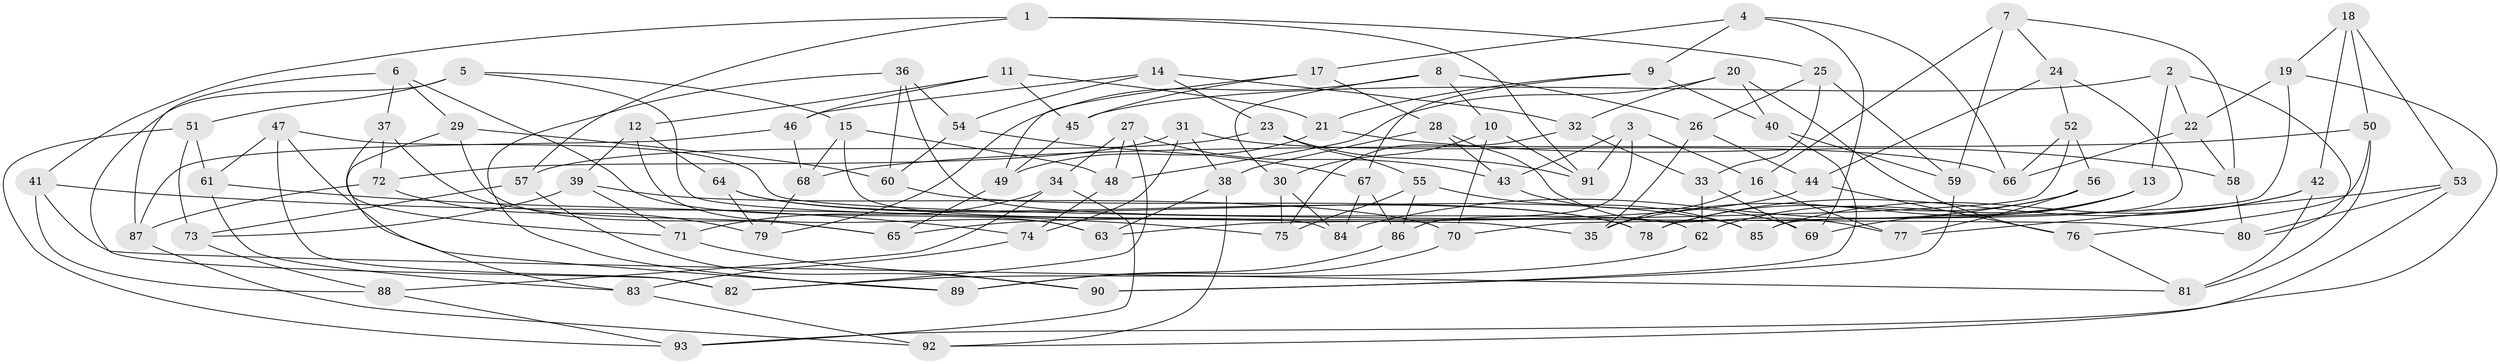 // coarse degree distribution, {6: 0.45454545454545453, 5: 0.21818181818181817, 4: 0.2545454545454545, 3: 0.07272727272727272}
// Generated by graph-tools (version 1.1) at 2025/24/03/03/25 07:24:27]
// undirected, 93 vertices, 186 edges
graph export_dot {
graph [start="1"]
  node [color=gray90,style=filled];
  1;
  2;
  3;
  4;
  5;
  6;
  7;
  8;
  9;
  10;
  11;
  12;
  13;
  14;
  15;
  16;
  17;
  18;
  19;
  20;
  21;
  22;
  23;
  24;
  25;
  26;
  27;
  28;
  29;
  30;
  31;
  32;
  33;
  34;
  35;
  36;
  37;
  38;
  39;
  40;
  41;
  42;
  43;
  44;
  45;
  46;
  47;
  48;
  49;
  50;
  51;
  52;
  53;
  54;
  55;
  56;
  57;
  58;
  59;
  60;
  61;
  62;
  63;
  64;
  65;
  66;
  67;
  68;
  69;
  70;
  71;
  72;
  73;
  74;
  75;
  76;
  77;
  78;
  79;
  80;
  81;
  82;
  83;
  84;
  85;
  86;
  87;
  88;
  89;
  90;
  91;
  92;
  93;
  1 -- 41;
  1 -- 57;
  1 -- 91;
  1 -- 25;
  2 -- 45;
  2 -- 22;
  2 -- 13;
  2 -- 80;
  3 -- 91;
  3 -- 43;
  3 -- 86;
  3 -- 16;
  4 -- 69;
  4 -- 66;
  4 -- 9;
  4 -- 17;
  5 -- 15;
  5 -- 82;
  5 -- 35;
  5 -- 51;
  6 -- 87;
  6 -- 29;
  6 -- 63;
  6 -- 37;
  7 -- 16;
  7 -- 59;
  7 -- 24;
  7 -- 58;
  8 -- 79;
  8 -- 30;
  8 -- 26;
  8 -- 10;
  9 -- 67;
  9 -- 21;
  9 -- 40;
  10 -- 91;
  10 -- 70;
  10 -- 30;
  11 -- 45;
  11 -- 21;
  11 -- 46;
  11 -- 12;
  12 -- 63;
  12 -- 64;
  12 -- 39;
  13 -- 35;
  13 -- 69;
  13 -- 62;
  14 -- 23;
  14 -- 46;
  14 -- 32;
  14 -- 54;
  15 -- 48;
  15 -- 68;
  15 -- 84;
  16 -- 77;
  16 -- 35;
  17 -- 28;
  17 -- 45;
  17 -- 49;
  18 -- 19;
  18 -- 53;
  18 -- 42;
  18 -- 50;
  19 -- 22;
  19 -- 70;
  19 -- 93;
  20 -- 48;
  20 -- 32;
  20 -- 76;
  20 -- 40;
  21 -- 49;
  21 -- 58;
  22 -- 66;
  22 -- 58;
  23 -- 91;
  23 -- 55;
  23 -- 57;
  24 -- 85;
  24 -- 44;
  24 -- 52;
  25 -- 33;
  25 -- 59;
  25 -- 26;
  26 -- 35;
  26 -- 44;
  27 -- 43;
  27 -- 48;
  27 -- 34;
  27 -- 82;
  28 -- 77;
  28 -- 38;
  28 -- 43;
  29 -- 83;
  29 -- 65;
  29 -- 60;
  30 -- 75;
  30 -- 84;
  31 -- 38;
  31 -- 74;
  31 -- 72;
  31 -- 66;
  32 -- 75;
  32 -- 33;
  33 -- 69;
  33 -- 62;
  34 -- 88;
  34 -- 93;
  34 -- 71;
  36 -- 89;
  36 -- 54;
  36 -- 62;
  36 -- 60;
  37 -- 72;
  37 -- 71;
  37 -- 65;
  38 -- 63;
  38 -- 92;
  39 -- 71;
  39 -- 73;
  39 -- 70;
  40 -- 90;
  40 -- 59;
  41 -- 88;
  41 -- 81;
  41 -- 75;
  42 -- 78;
  42 -- 81;
  42 -- 85;
  43 -- 69;
  44 -- 76;
  44 -- 65;
  45 -- 49;
  46 -- 68;
  46 -- 87;
  47 -- 89;
  47 -- 61;
  47 -- 82;
  47 -- 80;
  48 -- 74;
  49 -- 65;
  50 -- 68;
  50 -- 81;
  50 -- 76;
  51 -- 73;
  51 -- 93;
  51 -- 61;
  52 -- 56;
  52 -- 66;
  52 -- 63;
  53 -- 77;
  53 -- 80;
  53 -- 92;
  54 -- 60;
  54 -- 67;
  55 -- 85;
  55 -- 75;
  55 -- 86;
  56 -- 77;
  56 -- 84;
  56 -- 78;
  57 -- 90;
  57 -- 73;
  58 -- 80;
  59 -- 90;
  60 -- 78;
  61 -- 74;
  61 -- 83;
  62 -- 82;
  64 -- 85;
  64 -- 78;
  64 -- 79;
  67 -- 84;
  67 -- 86;
  68 -- 79;
  70 -- 89;
  71 -- 90;
  72 -- 79;
  72 -- 87;
  73 -- 88;
  74 -- 83;
  76 -- 81;
  83 -- 92;
  86 -- 89;
  87 -- 92;
  88 -- 93;
}
